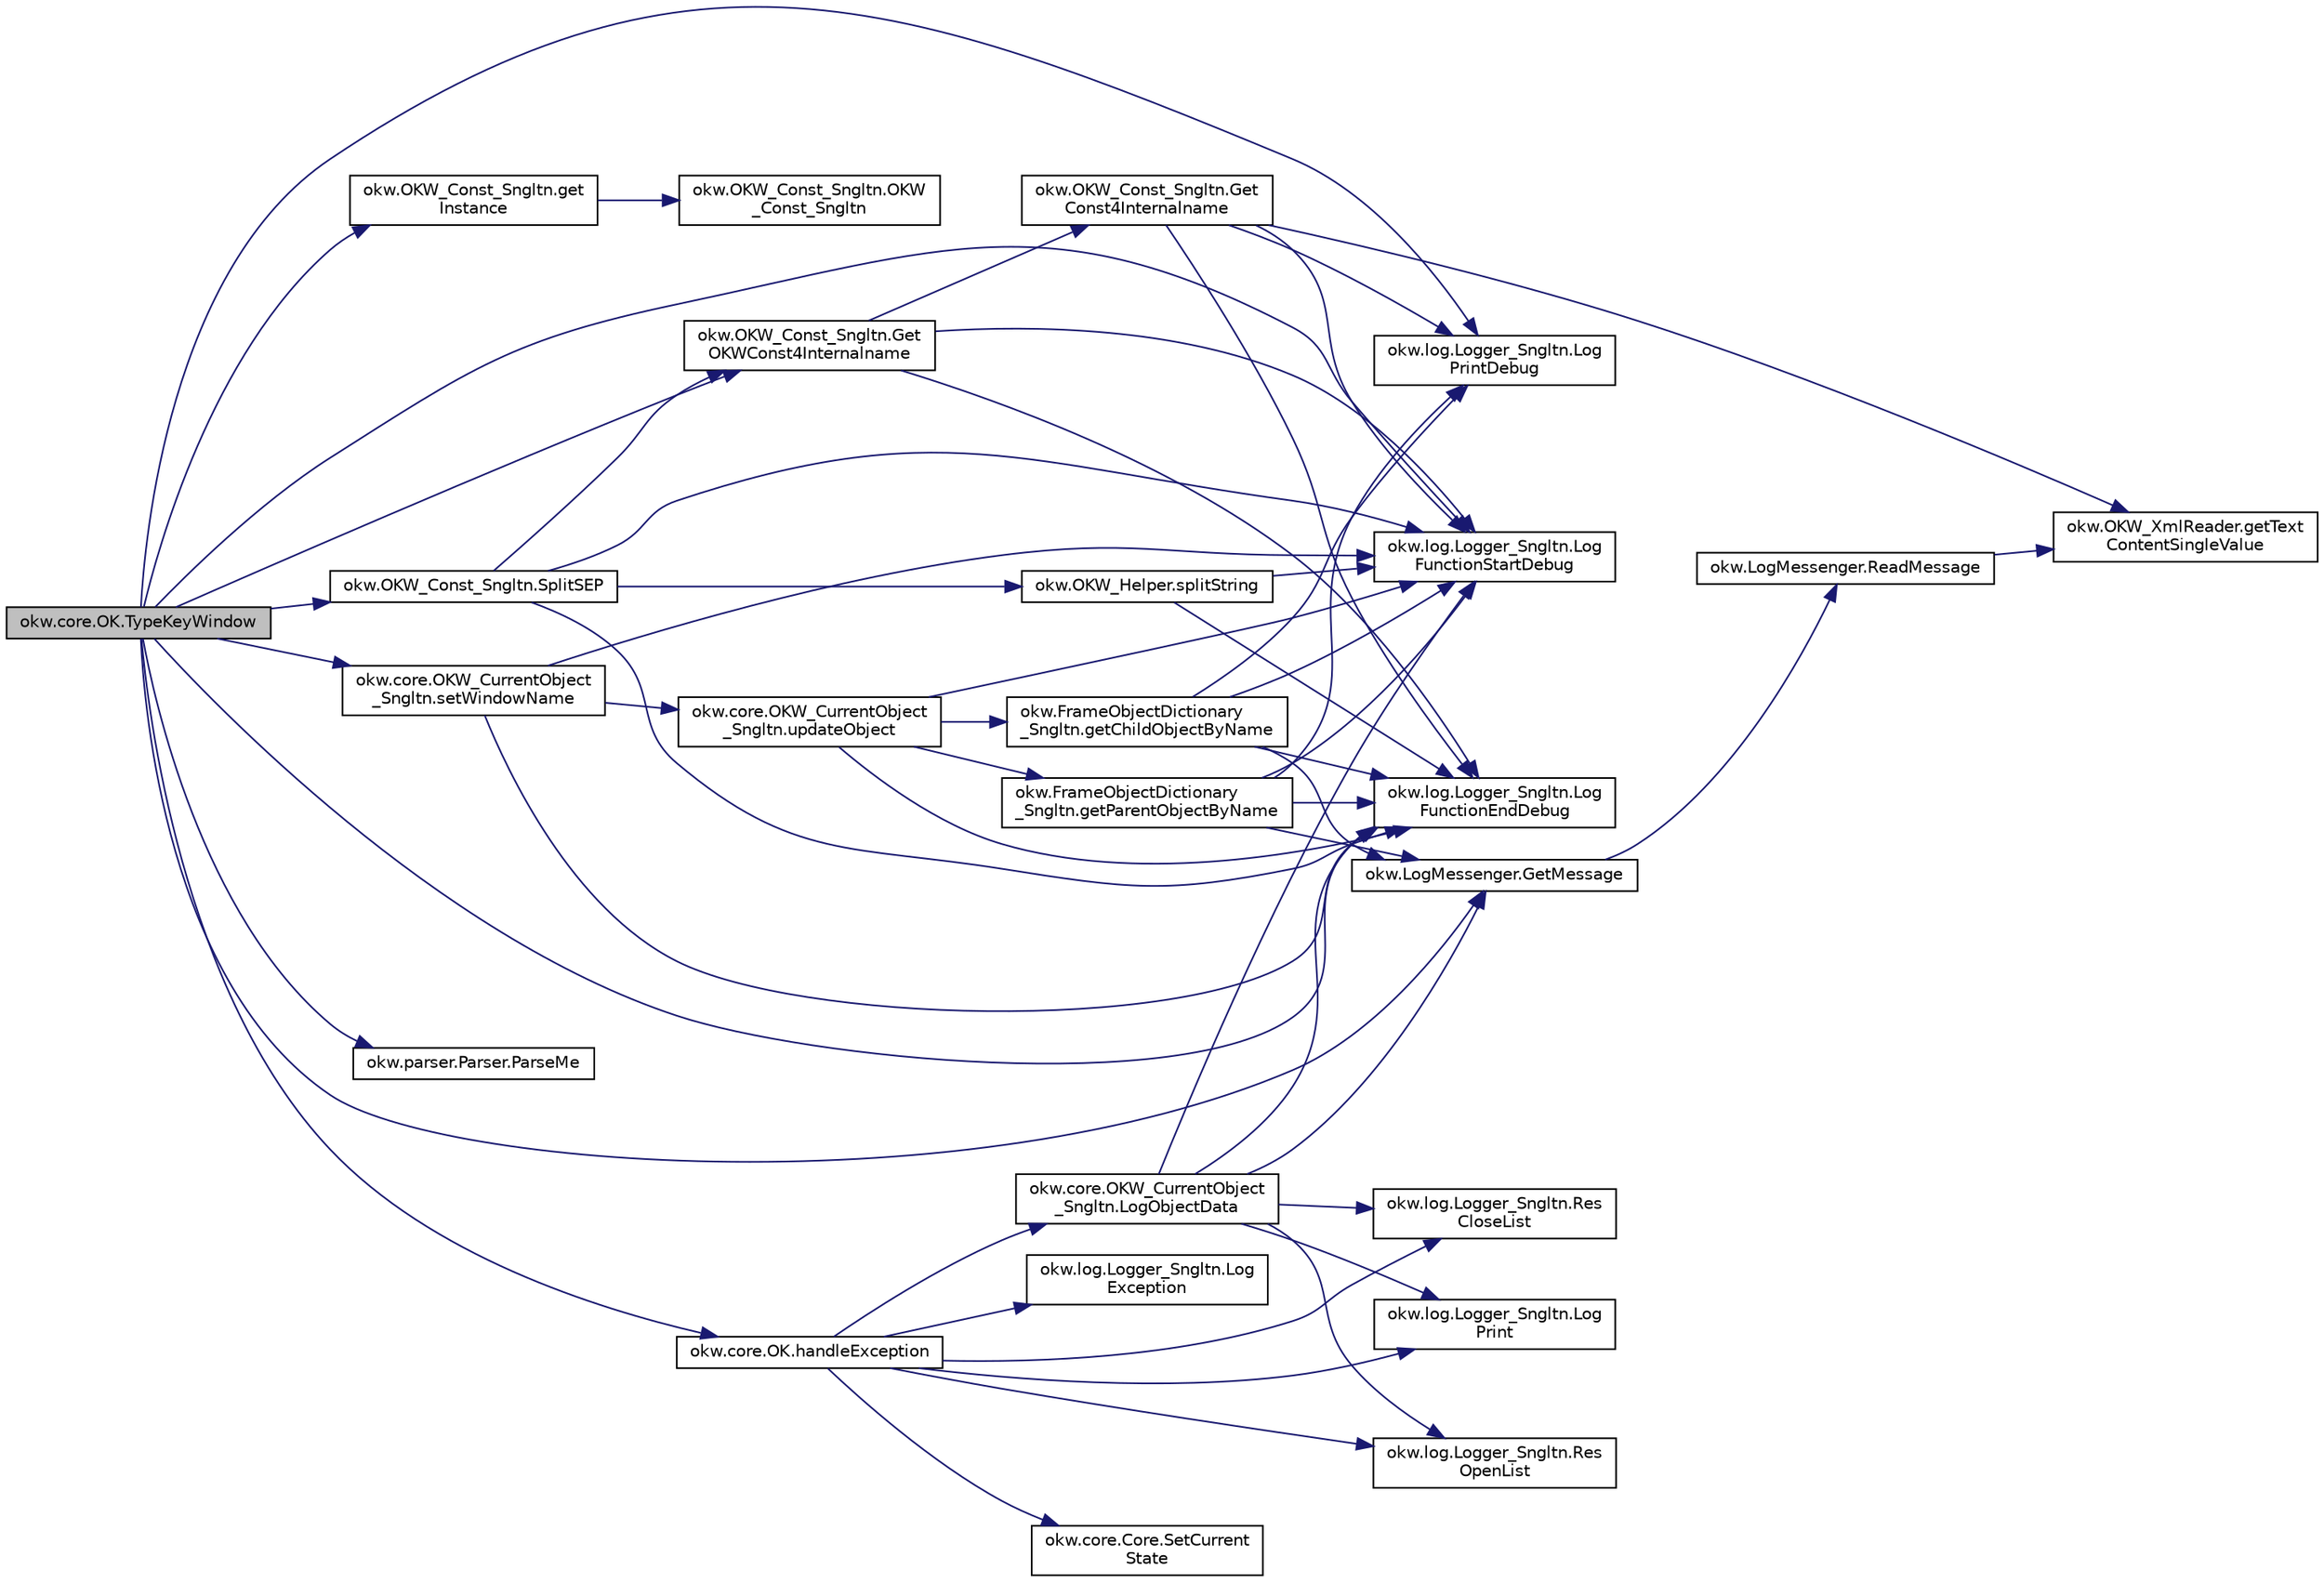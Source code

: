 digraph "okw.core.OK.TypeKeyWindow"
{
 // INTERACTIVE_SVG=YES
 // LATEX_PDF_SIZE
  edge [fontname="Helvetica",fontsize="10",labelfontname="Helvetica",labelfontsize="10"];
  node [fontname="Helvetica",fontsize="10",shape=record];
  rankdir="LR";
  Node964 [label="okw.core.OK.TypeKeyWindow",height=0.2,width=0.4,color="black", fillcolor="grey75", style="filled", fontcolor="black",tooltip="Tastatureingabe in ein bestimmtes Fensterobjekt."];
  Node964 -> Node965 [color="midnightblue",fontsize="10",style="solid",fontname="Helvetica"];
  Node965 [label="okw.log.Logger_Sngltn.Log\lFunctionStartDebug",height=0.2,width=0.4,color="black", fillcolor="white", style="filled",URL="$classokw_1_1log_1_1_logger___sngltn.html#a2d4c3d22d2a52b92873ee2f3853d9c42",tooltip="LogFunctionStartDebug:"];
  Node964 -> Node966 [color="midnightblue",fontsize="10",style="solid",fontname="Helvetica"];
  Node966 [label="okw.OKW_Const_Sngltn.get\lInstance",height=0.2,width=0.4,color="black", fillcolor="white", style="filled",URL="$classokw_1_1_o_k_w___const___sngltn.html#afdb8f095b58cbd870dbb8eb353e3b0bf",tooltip="Holt die einzige Instanz dieser Klasse."];
  Node966 -> Node967 [color="midnightblue",fontsize="10",style="solid",fontname="Helvetica"];
  Node967 [label="okw.OKW_Const_Sngltn.OKW\l_Const_Sngltn",height=0.2,width=0.4,color="black", fillcolor="white", style="filled",URL="$classokw_1_1_o_k_w___const___sngltn.html#a8404c43fc549df30d37c369c7d6e89ae",tooltip="Privater Konstruktor ohne Parameter im Entwurfsmuster Singelton initialisiert die Klasse OKW_Const."];
  Node964 -> Node968 [color="midnightblue",fontsize="10",style="solid",fontname="Helvetica"];
  Node968 [label="okw.OKW_Const_Sngltn.Get\lOKWConst4Internalname",height=0.2,width=0.4,color="black", fillcolor="white", style="filled",URL="$classokw_1_1_o_k_w___const___sngltn.html#a02c05c79f7ea6e862a81a64ce23941fd",tooltip="Methode ermittelt für Internalname und der aktuell eingestellten Sprache den Wert für OKWConst."];
  Node968 -> Node965 [color="midnightblue",fontsize="10",style="solid",fontname="Helvetica"];
  Node968 -> Node969 [color="midnightblue",fontsize="10",style="solid",fontname="Helvetica"];
  Node969 [label="okw.OKW_Const_Sngltn.Get\lConst4Internalname",height=0.2,width=0.4,color="black", fillcolor="white", style="filled",URL="$classokw_1_1_o_k_w___const___sngltn.html#a51cde06bf07e855ba4d69ff36b9a27f7",tooltip="Methode ermittelt für Internalname und der aktuell eingestellten Sprache den Wert für Const."];
  Node969 -> Node965 [color="midnightblue",fontsize="10",style="solid",fontname="Helvetica"];
  Node969 -> Node970 [color="midnightblue",fontsize="10",style="solid",fontname="Helvetica"];
  Node970 [label="okw.log.Logger_Sngltn.Log\lPrintDebug",height=0.2,width=0.4,color="black", fillcolor="white", style="filled",URL="$classokw_1_1log_1_1_logger___sngltn.html#a313f97c79ba4662d9daaf7f537dd02f4",tooltip="Loggt eine Nachricht."];
  Node969 -> Node971 [color="midnightblue",fontsize="10",style="solid",fontname="Helvetica"];
  Node971 [label="okw.OKW_XmlReader.getText\lContentSingleValue",height=0.2,width=0.4,color="black", fillcolor="white", style="filled",URL="$classokw_1_1_o_k_w___xml_reader.html#ab920b5335a2e1429c14cc5f8e79f39eb",tooltip="Lies den TextContent eines Tag."];
  Node969 -> Node972 [color="midnightblue",fontsize="10",style="solid",fontname="Helvetica"];
  Node972 [label="okw.log.Logger_Sngltn.Log\lFunctionEndDebug",height=0.2,width=0.4,color="black", fillcolor="white", style="filled",URL="$classokw_1_1log_1_1_logger___sngltn.html#a91b192a4e0381f6d02b791693d0fab84",tooltip="LogFunctionEndDebug:"];
  Node968 -> Node972 [color="midnightblue",fontsize="10",style="solid",fontname="Helvetica"];
  Node964 -> Node970 [color="midnightblue",fontsize="10",style="solid",fontname="Helvetica"];
  Node964 -> Node973 [color="midnightblue",fontsize="10",style="solid",fontname="Helvetica"];
  Node973 [label="okw.LogMessenger.GetMessage",height=0.2,width=0.4,color="black", fillcolor="white", style="filled",URL="$classokw_1_1_log_messenger.html#af225d1f037d47b3b085175c09d78bdd2",tooltip="Holt die Log-Meldung für MethodeNmae/Textkey ohne weitere Parameter."];
  Node973 -> Node974 [color="midnightblue",fontsize="10",style="solid",fontname="Helvetica"];
  Node974 [label="okw.LogMessenger.ReadMessage",height=0.2,width=0.4,color="black", fillcolor="white", style="filled",URL="$classokw_1_1_log_messenger.html#a530cd6ab82ec82a04206a2e976ec06e3",tooltip="Interne Kernfunktion holt die Log-Meldung mit Platzhaltern aus der XML-Datei."];
  Node974 -> Node971 [color="midnightblue",fontsize="10",style="solid",fontname="Helvetica"];
  Node964 -> Node975 [color="midnightblue",fontsize="10",style="solid",fontname="Helvetica"];
  Node975 [label="okw.OKW_Const_Sngltn.SplitSEP",height=0.2,width=0.4,color="black", fillcolor="white", style="filled",URL="$classokw_1_1_o_k_w___const___sngltn.html#a3851ae4f27e2ae512749767b86b3fc13",tooltip="Methode trennt einen String und wandelt diesen in einen ListString um."];
  Node975 -> Node965 [color="midnightblue",fontsize="10",style="solid",fontname="Helvetica"];
  Node975 -> Node976 [color="midnightblue",fontsize="10",style="solid",fontname="Helvetica"];
  Node976 [label="okw.OKW_Helper.splitString",height=0.2,width=0.4,color="black", fillcolor="white", style="filled",URL="$classokw_1_1_o_k_w___helper.html#a268ba5b6db697acd241f3ebea12c4194",tooltip="Splittet einen String am angegebenen Separator auf."];
  Node976 -> Node965 [color="midnightblue",fontsize="10",style="solid",fontname="Helvetica"];
  Node976 -> Node972 [color="midnightblue",fontsize="10",style="solid",fontname="Helvetica"];
  Node975 -> Node968 [color="midnightblue",fontsize="10",style="solid",fontname="Helvetica"];
  Node975 -> Node972 [color="midnightblue",fontsize="10",style="solid",fontname="Helvetica"];
  Node964 -> Node977 [color="midnightblue",fontsize="10",style="solid",fontname="Helvetica"];
  Node977 [label="okw.parser.Parser.ParseMe",height=0.2,width=0.4,color="black", fillcolor="white", style="filled",URL="$classokw_1_1parser_1_1_parser.html#a46afb901847316c744413ce473ecada3",tooltip="Parst einen _List&lt string&gt, ersetzt die Parser-Schlüsslewörter durch Werte."];
  Node964 -> Node978 [color="midnightblue",fontsize="10",style="solid",fontname="Helvetica"];
  Node978 [label="okw.core.OKW_CurrentObject\l_Sngltn.setWindowName",height=0.2,width=0.4,color="black", fillcolor="white", style="filled",URL="$classokw_1_1core_1_1_o_k_w___current_object___sngltn.html#ad11e643efb1fe66ee4b6e5d4ea58ad24",tooltip="Hier wird der Kontext auf ein Fenster gesetzt."];
  Node978 -> Node965 [color="midnightblue",fontsize="10",style="solid",fontname="Helvetica"];
  Node978 -> Node979 [color="midnightblue",fontsize="10",style="solid",fontname="Helvetica"];
  Node979 [label="okw.core.OKW_CurrentObject\l_Sngltn.updateObject",height=0.2,width=0.4,color="black", fillcolor="white", style="filled",URL="$classokw_1_1core_1_1_o_k_w___current_object___sngltn.html#a51204f2563ba8defb737da6653705819",tooltip="Methode aktualisert zwei Werte:"];
  Node979 -> Node965 [color="midnightblue",fontsize="10",style="solid",fontname="Helvetica"];
  Node979 -> Node980 [color="midnightblue",fontsize="10",style="solid",fontname="Helvetica"];
  Node980 [label="okw.FrameObjectDictionary\l_Sngltn.getParentObjectByName",height=0.2,width=0.4,color="black", fillcolor="white", style="filled",URL="$classokw_1_1_frame_object_dictionary___sngltn.html#aeec07d71cbebe71ec3ec4d27e86d6c5c",tooltip="Die Methode liefert das Frame-Object des gegebenen FN eines Fensterobjektes zurück."];
  Node980 -> Node965 [color="midnightblue",fontsize="10",style="solid",fontname="Helvetica"];
  Node980 -> Node970 [color="midnightblue",fontsize="10",style="solid",fontname="Helvetica"];
  Node980 -> Node973 [color="midnightblue",fontsize="10",style="solid",fontname="Helvetica"];
  Node980 -> Node972 [color="midnightblue",fontsize="10",style="solid",fontname="Helvetica"];
  Node979 -> Node981 [color="midnightblue",fontsize="10",style="solid",fontname="Helvetica"];
  Node981 [label="okw.FrameObjectDictionary\l_Sngltn.getChildObjectByName",height=0.2,width=0.4,color="black", fillcolor="white", style="filled",URL="$classokw_1_1_frame_object_dictionary___sngltn.html#a0a71734828093357dfc88b5fa242e361",tooltip="Die Methode liefert das Objekt des gegebenen Kindobjekttests zurück."];
  Node981 -> Node965 [color="midnightblue",fontsize="10",style="solid",fontname="Helvetica"];
  Node981 -> Node970 [color="midnightblue",fontsize="10",style="solid",fontname="Helvetica"];
  Node981 -> Node973 [color="midnightblue",fontsize="10",style="solid",fontname="Helvetica"];
  Node981 -> Node972 [color="midnightblue",fontsize="10",style="solid",fontname="Helvetica"];
  Node979 -> Node972 [color="midnightblue",fontsize="10",style="solid",fontname="Helvetica"];
  Node978 -> Node972 [color="midnightblue",fontsize="10",style="solid",fontname="Helvetica"];
  Node964 -> Node982 [color="midnightblue",fontsize="10",style="solid",fontname="Helvetica"];
  Node982 [label="okw.core.OK.handleException",height=0.2,width=0.4,color="black", fillcolor="white", style="filled",URL="$classokw_1_1core_1_1_o_k.html#a5a6db6a457bcb71c893f5d4eb615b2b7",tooltip="Zentrale Exception-Behandlung."];
  Node982 -> Node983 [color="midnightblue",fontsize="10",style="solid",fontname="Helvetica"];
  Node983 [label="okw.log.Logger_Sngltn.Log\lPrint",height=0.2,width=0.4,color="black", fillcolor="white", style="filled",URL="$classokw_1_1log_1_1_logger___sngltn.html#a8ebceaddd6cc6963ddb8e08c72ea808c",tooltip="LogPrint Function: Prints the values of expressions to the results file."];
  Node982 -> Node984 [color="midnightblue",fontsize="10",style="solid",fontname="Helvetica"];
  Node984 [label="okw.log.Logger_Sngltn.Log\lException",height=0.2,width=0.4,color="black", fillcolor="white", style="filled",URL="$classokw_1_1log_1_1_logger___sngltn.html#aa29d396a2b9df1ac57079d777c548181",tooltip="LogException Function: Logs a Script Exception to the results file."];
  Node982 -> Node985 [color="midnightblue",fontsize="10",style="solid",fontname="Helvetica"];
  Node985 [label="okw.log.Logger_Sngltn.Res\lOpenList",height=0.2,width=0.4,color="black", fillcolor="white", style="filled",URL="$classokw_1_1log_1_1_logger___sngltn.html#ab4fc711bb4c754f251372ff3b14ab9c9",tooltip="Creates a new hierarchical level in the results file."];
  Node982 -> Node986 [color="midnightblue",fontsize="10",style="solid",fontname="Helvetica"];
  Node986 [label="okw.log.Logger_Sngltn.Res\lCloseList",height=0.2,width=0.4,color="black", fillcolor="white", style="filled",URL="$classokw_1_1log_1_1_logger___sngltn.html#a9b54104f7e0b4c0a473877b19dfaed56",tooltip="Closes a hierarchical level in the results file that was opened with ResOpenList."];
  Node982 -> Node987 [color="midnightblue",fontsize="10",style="solid",fontname="Helvetica"];
  Node987 [label="okw.core.OKW_CurrentObject\l_Sngltn.LogObjectData",height=0.2,width=0.4,color="black", fillcolor="white", style="filled",URL="$classokw_1_1core_1_1_o_k_w___current_object___sngltn.html#a01b48f2c86a2f91909143ee9063dfd86",tooltip="Methode gibt alle wichtigen Informationen zum aktuellen Objekt aus."];
  Node987 -> Node965 [color="midnightblue",fontsize="10",style="solid",fontname="Helvetica"];
  Node987 -> Node985 [color="midnightblue",fontsize="10",style="solid",fontname="Helvetica"];
  Node987 -> Node983 [color="midnightblue",fontsize="10",style="solid",fontname="Helvetica"];
  Node987 -> Node973 [color="midnightblue",fontsize="10",style="solid",fontname="Helvetica"];
  Node987 -> Node986 [color="midnightblue",fontsize="10",style="solid",fontname="Helvetica"];
  Node987 -> Node972 [color="midnightblue",fontsize="10",style="solid",fontname="Helvetica"];
  Node982 -> Node988 [color="midnightblue",fontsize="10",style="solid",fontname="Helvetica"];
  Node988 [label="okw.core.Core.SetCurrent\lState",height=0.2,width=0.4,color="black", fillcolor="white", style="filled",URL="$classokw_1_1core_1_1_core.html#aafe6e3d88e810dabf350b37058d4af97",tooltip="Setter zum Setzen des aktuellen Zustandes."];
  Node964 -> Node972 [color="midnightblue",fontsize="10",style="solid",fontname="Helvetica"];
}
